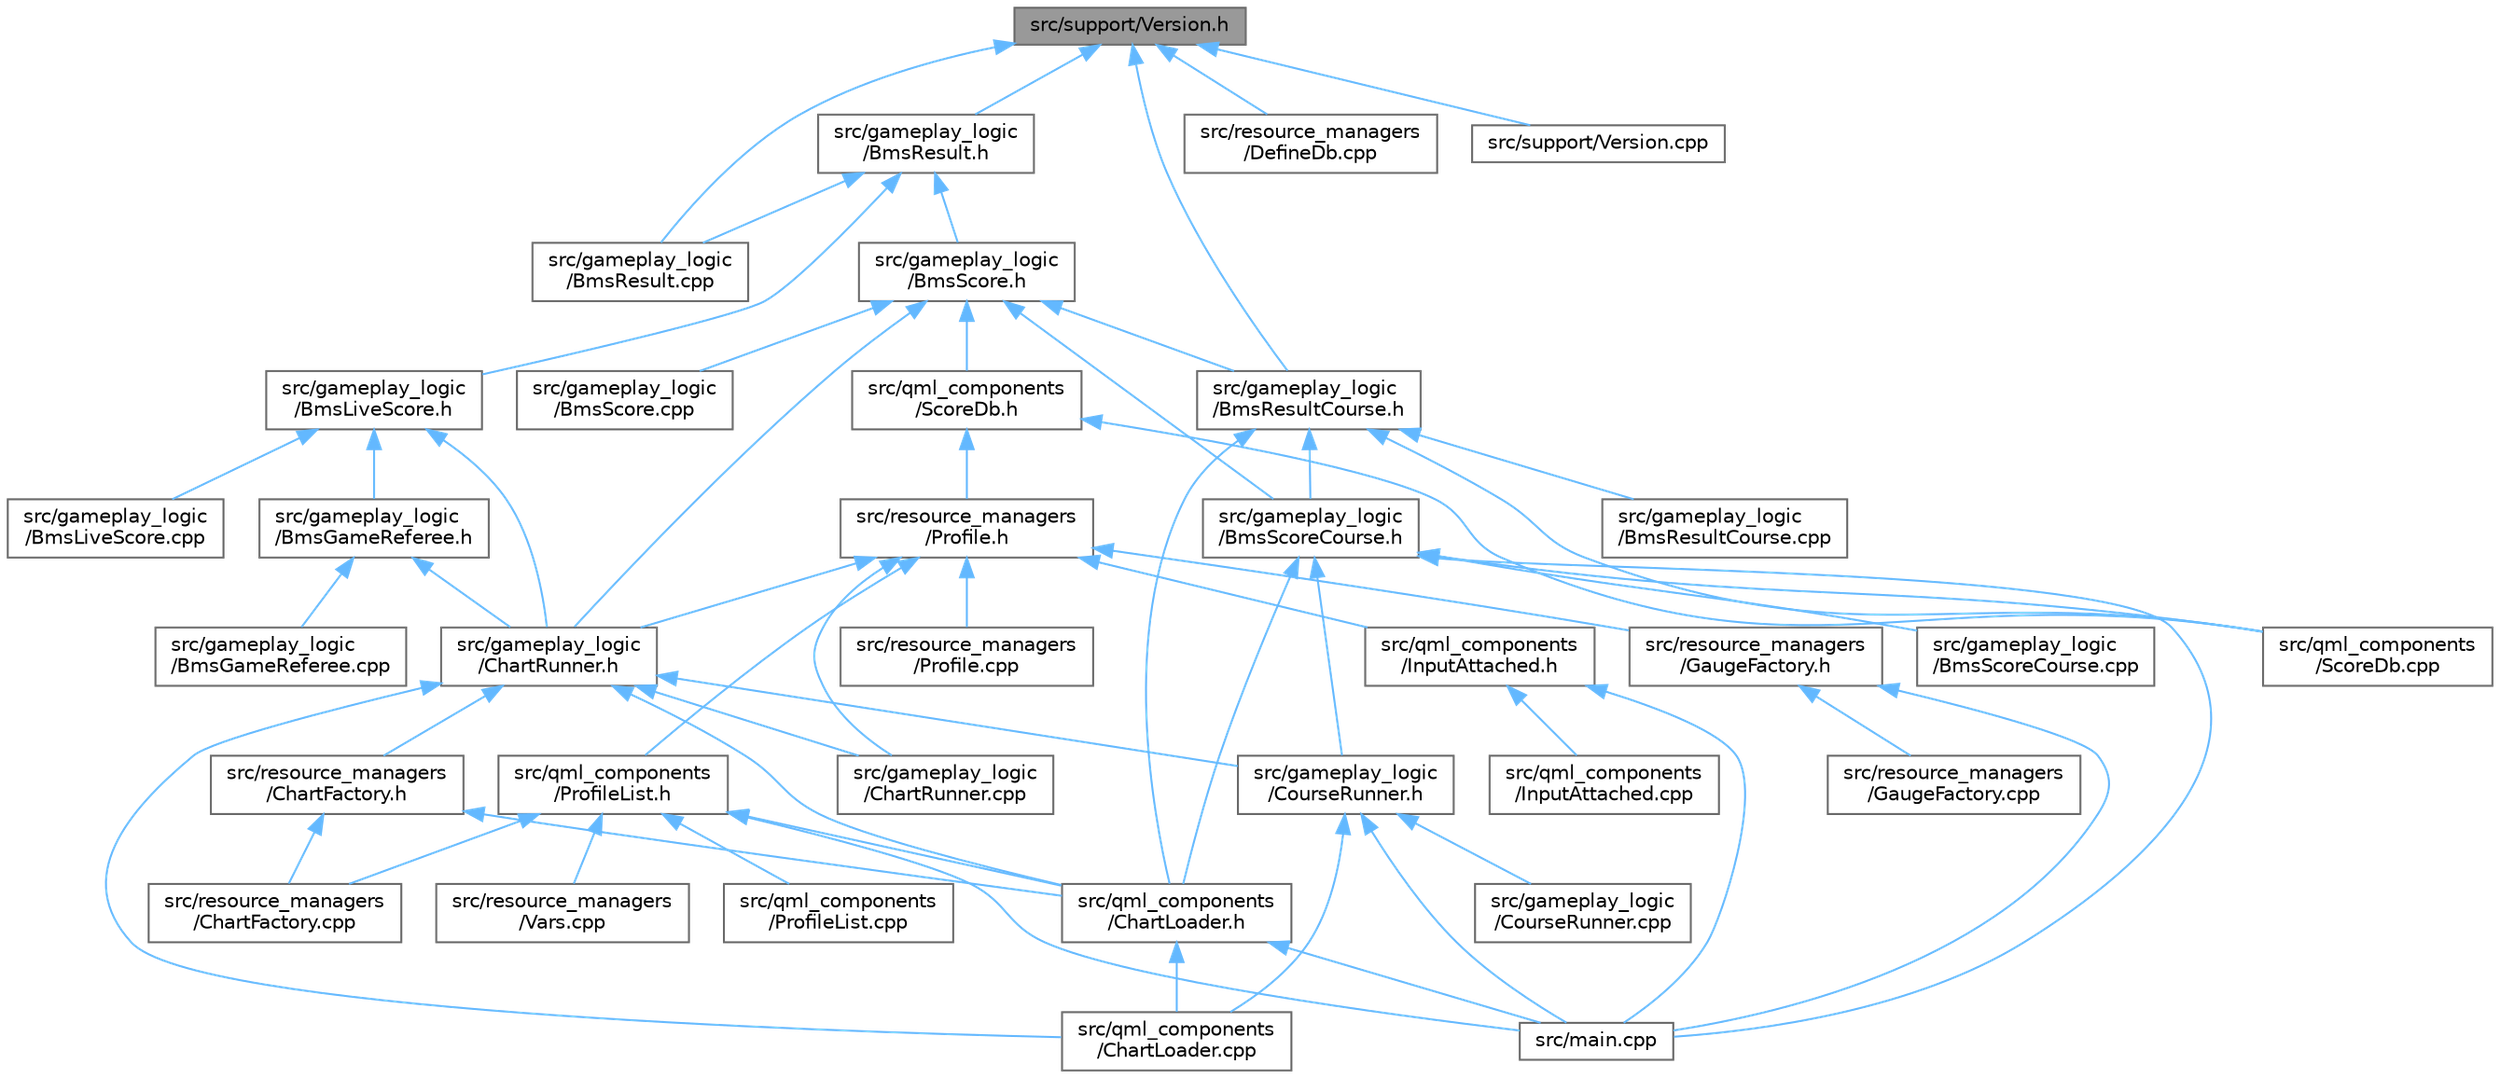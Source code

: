 digraph "src/support/Version.h"
{
 // LATEX_PDF_SIZE
  bgcolor="transparent";
  edge [fontname=Helvetica,fontsize=10,labelfontname=Helvetica,labelfontsize=10];
  node [fontname=Helvetica,fontsize=10,shape=box,height=0.2,width=0.4];
  Node1 [id="Node000001",label="src/support/Version.h",height=0.2,width=0.4,color="gray40", fillcolor="grey60", style="filled", fontcolor="black",tooltip=" "];
  Node1 -> Node2 [id="edge1_Node000001_Node000002",dir="back",color="steelblue1",style="solid",tooltip=" "];
  Node2 [id="Node000002",label="src/gameplay_logic\l/BmsResult.cpp",height=0.2,width=0.4,color="grey40", fillcolor="white", style="filled",URL="$BmsResult_8cpp.html",tooltip=" "];
  Node1 -> Node3 [id="edge2_Node000001_Node000003",dir="back",color="steelblue1",style="solid",tooltip=" "];
  Node3 [id="Node000003",label="src/gameplay_logic\l/BmsResult.h",height=0.2,width=0.4,color="grey40", fillcolor="white", style="filled",URL="$BmsResult_8h.html",tooltip=" "];
  Node3 -> Node4 [id="edge3_Node000003_Node000004",dir="back",color="steelblue1",style="solid",tooltip=" "];
  Node4 [id="Node000004",label="src/gameplay_logic\l/BmsLiveScore.h",height=0.2,width=0.4,color="grey40", fillcolor="white", style="filled",URL="$BmsLiveScore_8h.html",tooltip=" "];
  Node4 -> Node5 [id="edge4_Node000004_Node000005",dir="back",color="steelblue1",style="solid",tooltip=" "];
  Node5 [id="Node000005",label="src/gameplay_logic\l/BmsGameReferee.h",height=0.2,width=0.4,color="grey40", fillcolor="white", style="filled",URL="$BmsGameReferee_8h.html",tooltip=" "];
  Node5 -> Node6 [id="edge5_Node000005_Node000006",dir="back",color="steelblue1",style="solid",tooltip=" "];
  Node6 [id="Node000006",label="src/gameplay_logic\l/BmsGameReferee.cpp",height=0.2,width=0.4,color="grey40", fillcolor="white", style="filled",URL="$BmsGameReferee_8cpp.html",tooltip=" "];
  Node5 -> Node7 [id="edge6_Node000005_Node000007",dir="back",color="steelblue1",style="solid",tooltip=" "];
  Node7 [id="Node000007",label="src/gameplay_logic\l/ChartRunner.h",height=0.2,width=0.4,color="grey40", fillcolor="white", style="filled",URL="$ChartRunner_8h.html",tooltip=" "];
  Node7 -> Node8 [id="edge7_Node000007_Node000008",dir="back",color="steelblue1",style="solid",tooltip=" "];
  Node8 [id="Node000008",label="src/gameplay_logic\l/ChartRunner.cpp",height=0.2,width=0.4,color="grey40", fillcolor="white", style="filled",URL="$ChartRunner_8cpp.html",tooltip=" "];
  Node7 -> Node9 [id="edge8_Node000007_Node000009",dir="back",color="steelblue1",style="solid",tooltip=" "];
  Node9 [id="Node000009",label="src/gameplay_logic\l/CourseRunner.h",height=0.2,width=0.4,color="grey40", fillcolor="white", style="filled",URL="$CourseRunner_8h.html",tooltip=" "];
  Node9 -> Node10 [id="edge9_Node000009_Node000010",dir="back",color="steelblue1",style="solid",tooltip=" "];
  Node10 [id="Node000010",label="src/gameplay_logic\l/CourseRunner.cpp",height=0.2,width=0.4,color="grey40", fillcolor="white", style="filled",URL="$CourseRunner_8cpp.html",tooltip=" "];
  Node9 -> Node11 [id="edge10_Node000009_Node000011",dir="back",color="steelblue1",style="solid",tooltip=" "];
  Node11 [id="Node000011",label="src/main.cpp",height=0.2,width=0.4,color="grey40", fillcolor="white", style="filled",URL="$main_8cpp.html",tooltip=" "];
  Node9 -> Node12 [id="edge11_Node000009_Node000012",dir="back",color="steelblue1",style="solid",tooltip=" "];
  Node12 [id="Node000012",label="src/qml_components\l/ChartLoader.cpp",height=0.2,width=0.4,color="grey40", fillcolor="white", style="filled",URL="$ChartLoader_8cpp.html",tooltip=" "];
  Node7 -> Node12 [id="edge12_Node000007_Node000012",dir="back",color="steelblue1",style="solid",tooltip=" "];
  Node7 -> Node13 [id="edge13_Node000007_Node000013",dir="back",color="steelblue1",style="solid",tooltip=" "];
  Node13 [id="Node000013",label="src/qml_components\l/ChartLoader.h",height=0.2,width=0.4,color="grey40", fillcolor="white", style="filled",URL="$ChartLoader_8h.html",tooltip=" "];
  Node13 -> Node11 [id="edge14_Node000013_Node000011",dir="back",color="steelblue1",style="solid",tooltip=" "];
  Node13 -> Node12 [id="edge15_Node000013_Node000012",dir="back",color="steelblue1",style="solid",tooltip=" "];
  Node7 -> Node14 [id="edge16_Node000007_Node000014",dir="back",color="steelblue1",style="solid",tooltip=" "];
  Node14 [id="Node000014",label="src/resource_managers\l/ChartFactory.h",height=0.2,width=0.4,color="grey40", fillcolor="white", style="filled",URL="$ChartFactory_8h.html",tooltip=" "];
  Node14 -> Node13 [id="edge17_Node000014_Node000013",dir="back",color="steelblue1",style="solid",tooltip=" "];
  Node14 -> Node15 [id="edge18_Node000014_Node000015",dir="back",color="steelblue1",style="solid",tooltip=" "];
  Node15 [id="Node000015",label="src/resource_managers\l/ChartFactory.cpp",height=0.2,width=0.4,color="grey40", fillcolor="white", style="filled",URL="$ChartFactory_8cpp.html",tooltip=" "];
  Node4 -> Node16 [id="edge19_Node000004_Node000016",dir="back",color="steelblue1",style="solid",tooltip=" "];
  Node16 [id="Node000016",label="src/gameplay_logic\l/BmsLiveScore.cpp",height=0.2,width=0.4,color="grey40", fillcolor="white", style="filled",URL="$BmsLiveScore_8cpp.html",tooltip=" "];
  Node4 -> Node7 [id="edge20_Node000004_Node000007",dir="back",color="steelblue1",style="solid",tooltip=" "];
  Node3 -> Node2 [id="edge21_Node000003_Node000002",dir="back",color="steelblue1",style="solid",tooltip=" "];
  Node3 -> Node17 [id="edge22_Node000003_Node000017",dir="back",color="steelblue1",style="solid",tooltip=" "];
  Node17 [id="Node000017",label="src/gameplay_logic\l/BmsScore.h",height=0.2,width=0.4,color="grey40", fillcolor="white", style="filled",URL="$BmsScore_8h.html",tooltip=" "];
  Node17 -> Node18 [id="edge23_Node000017_Node000018",dir="back",color="steelblue1",style="solid",tooltip=" "];
  Node18 [id="Node000018",label="src/gameplay_logic\l/BmsResultCourse.h",height=0.2,width=0.4,color="grey40", fillcolor="white", style="filled",URL="$BmsResultCourse_8h.html",tooltip=" "];
  Node18 -> Node19 [id="edge24_Node000018_Node000019",dir="back",color="steelblue1",style="solid",tooltip=" "];
  Node19 [id="Node000019",label="src/gameplay_logic\l/BmsResultCourse.cpp",height=0.2,width=0.4,color="grey40", fillcolor="white", style="filled",URL="$BmsResultCourse_8cpp.html",tooltip=" "];
  Node18 -> Node20 [id="edge25_Node000018_Node000020",dir="back",color="steelblue1",style="solid",tooltip=" "];
  Node20 [id="Node000020",label="src/gameplay_logic\l/BmsScoreCourse.h",height=0.2,width=0.4,color="grey40", fillcolor="white", style="filled",URL="$BmsScoreCourse_8h.html",tooltip=" "];
  Node20 -> Node21 [id="edge26_Node000020_Node000021",dir="back",color="steelblue1",style="solid",tooltip=" "];
  Node21 [id="Node000021",label="src/gameplay_logic\l/BmsScoreCourse.cpp",height=0.2,width=0.4,color="grey40", fillcolor="white", style="filled",URL="$BmsScoreCourse_8cpp.html",tooltip=" "];
  Node20 -> Node9 [id="edge27_Node000020_Node000009",dir="back",color="steelblue1",style="solid",tooltip=" "];
  Node20 -> Node11 [id="edge28_Node000020_Node000011",dir="back",color="steelblue1",style="solid",tooltip=" "];
  Node20 -> Node13 [id="edge29_Node000020_Node000013",dir="back",color="steelblue1",style="solid",tooltip=" "];
  Node20 -> Node22 [id="edge30_Node000020_Node000022",dir="back",color="steelblue1",style="solid",tooltip=" "];
  Node22 [id="Node000022",label="src/qml_components\l/ScoreDb.cpp",height=0.2,width=0.4,color="grey40", fillcolor="white", style="filled",URL="$ScoreDb_8cpp.html",tooltip=" "];
  Node18 -> Node13 [id="edge31_Node000018_Node000013",dir="back",color="steelblue1",style="solid",tooltip=" "];
  Node18 -> Node22 [id="edge32_Node000018_Node000022",dir="back",color="steelblue1",style="solid",tooltip=" "];
  Node17 -> Node23 [id="edge33_Node000017_Node000023",dir="back",color="steelblue1",style="solid",tooltip=" "];
  Node23 [id="Node000023",label="src/gameplay_logic\l/BmsScore.cpp",height=0.2,width=0.4,color="grey40", fillcolor="white", style="filled",URL="$BmsScore_8cpp.html",tooltip=" "];
  Node17 -> Node20 [id="edge34_Node000017_Node000020",dir="back",color="steelblue1",style="solid",tooltip=" "];
  Node17 -> Node7 [id="edge35_Node000017_Node000007",dir="back",color="steelblue1",style="solid",tooltip=" "];
  Node17 -> Node24 [id="edge36_Node000017_Node000024",dir="back",color="steelblue1",style="solid",tooltip=" "];
  Node24 [id="Node000024",label="src/qml_components\l/ScoreDb.h",height=0.2,width=0.4,color="grey40", fillcolor="white", style="filled",URL="$ScoreDb_8h.html",tooltip=" "];
  Node24 -> Node22 [id="edge37_Node000024_Node000022",dir="back",color="steelblue1",style="solid",tooltip=" "];
  Node24 -> Node25 [id="edge38_Node000024_Node000025",dir="back",color="steelblue1",style="solid",tooltip=" "];
  Node25 [id="Node000025",label="src/resource_managers\l/Profile.h",height=0.2,width=0.4,color="grey40", fillcolor="white", style="filled",URL="$Profile_8h.html",tooltip=" "];
  Node25 -> Node8 [id="edge39_Node000025_Node000008",dir="back",color="steelblue1",style="solid",tooltip=" "];
  Node25 -> Node7 [id="edge40_Node000025_Node000007",dir="back",color="steelblue1",style="solid",tooltip=" "];
  Node25 -> Node26 [id="edge41_Node000025_Node000026",dir="back",color="steelblue1",style="solid",tooltip=" "];
  Node26 [id="Node000026",label="src/qml_components\l/InputAttached.h",height=0.2,width=0.4,color="grey40", fillcolor="white", style="filled",URL="$InputAttached_8h.html",tooltip=" "];
  Node26 -> Node11 [id="edge42_Node000026_Node000011",dir="back",color="steelblue1",style="solid",tooltip=" "];
  Node26 -> Node27 [id="edge43_Node000026_Node000027",dir="back",color="steelblue1",style="solid",tooltip=" "];
  Node27 [id="Node000027",label="src/qml_components\l/InputAttached.cpp",height=0.2,width=0.4,color="grey40", fillcolor="white", style="filled",URL="$InputAttached_8cpp.html",tooltip=" "];
  Node25 -> Node28 [id="edge44_Node000025_Node000028",dir="back",color="steelblue1",style="solid",tooltip=" "];
  Node28 [id="Node000028",label="src/qml_components\l/ProfileList.h",height=0.2,width=0.4,color="grey40", fillcolor="white", style="filled",URL="$ProfileList_8h.html",tooltip=" "];
  Node28 -> Node11 [id="edge45_Node000028_Node000011",dir="back",color="steelblue1",style="solid",tooltip=" "];
  Node28 -> Node13 [id="edge46_Node000028_Node000013",dir="back",color="steelblue1",style="solid",tooltip=" "];
  Node28 -> Node29 [id="edge47_Node000028_Node000029",dir="back",color="steelblue1",style="solid",tooltip=" "];
  Node29 [id="Node000029",label="src/qml_components\l/ProfileList.cpp",height=0.2,width=0.4,color="grey40", fillcolor="white", style="filled",URL="$ProfileList_8cpp.html",tooltip=" "];
  Node28 -> Node15 [id="edge48_Node000028_Node000015",dir="back",color="steelblue1",style="solid",tooltip=" "];
  Node28 -> Node30 [id="edge49_Node000028_Node000030",dir="back",color="steelblue1",style="solid",tooltip=" "];
  Node30 [id="Node000030",label="src/resource_managers\l/Vars.cpp",height=0.2,width=0.4,color="grey40", fillcolor="white", style="filled",URL="$Vars_8cpp.html",tooltip=" "];
  Node25 -> Node31 [id="edge50_Node000025_Node000031",dir="back",color="steelblue1",style="solid",tooltip=" "];
  Node31 [id="Node000031",label="src/resource_managers\l/GaugeFactory.h",height=0.2,width=0.4,color="grey40", fillcolor="white", style="filled",URL="$GaugeFactory_8h.html",tooltip=" "];
  Node31 -> Node11 [id="edge51_Node000031_Node000011",dir="back",color="steelblue1",style="solid",tooltip=" "];
  Node31 -> Node32 [id="edge52_Node000031_Node000032",dir="back",color="steelblue1",style="solid",tooltip=" "];
  Node32 [id="Node000032",label="src/resource_managers\l/GaugeFactory.cpp",height=0.2,width=0.4,color="grey40", fillcolor="white", style="filled",URL="$GaugeFactory_8cpp.html",tooltip=" "];
  Node25 -> Node33 [id="edge53_Node000025_Node000033",dir="back",color="steelblue1",style="solid",tooltip=" "];
  Node33 [id="Node000033",label="src/resource_managers\l/Profile.cpp",height=0.2,width=0.4,color="grey40", fillcolor="white", style="filled",URL="$Profile_8cpp.html",tooltip=" "];
  Node1 -> Node18 [id="edge54_Node000001_Node000018",dir="back",color="steelblue1",style="solid",tooltip=" "];
  Node1 -> Node34 [id="edge55_Node000001_Node000034",dir="back",color="steelblue1",style="solid",tooltip=" "];
  Node34 [id="Node000034",label="src/resource_managers\l/DefineDb.cpp",height=0.2,width=0.4,color="grey40", fillcolor="white", style="filled",URL="$DefineDb_8cpp.html",tooltip=" "];
  Node1 -> Node35 [id="edge56_Node000001_Node000035",dir="back",color="steelblue1",style="solid",tooltip=" "];
  Node35 [id="Node000035",label="src/support/Version.cpp",height=0.2,width=0.4,color="grey40", fillcolor="white", style="filled",URL="$Version_8cpp.html",tooltip=" "];
}
